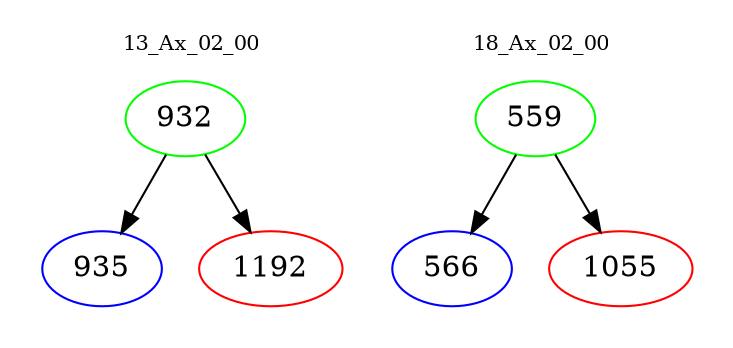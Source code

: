 digraph{
subgraph cluster_0 {
color = white
label = "13_Ax_02_00";
fontsize=10;
T0_932 [label="932", color="green"]
T0_932 -> T0_935 [color="black"]
T0_935 [label="935", color="blue"]
T0_932 -> T0_1192 [color="black"]
T0_1192 [label="1192", color="red"]
}
subgraph cluster_1 {
color = white
label = "18_Ax_02_00";
fontsize=10;
T1_559 [label="559", color="green"]
T1_559 -> T1_566 [color="black"]
T1_566 [label="566", color="blue"]
T1_559 -> T1_1055 [color="black"]
T1_1055 [label="1055", color="red"]
}
}
